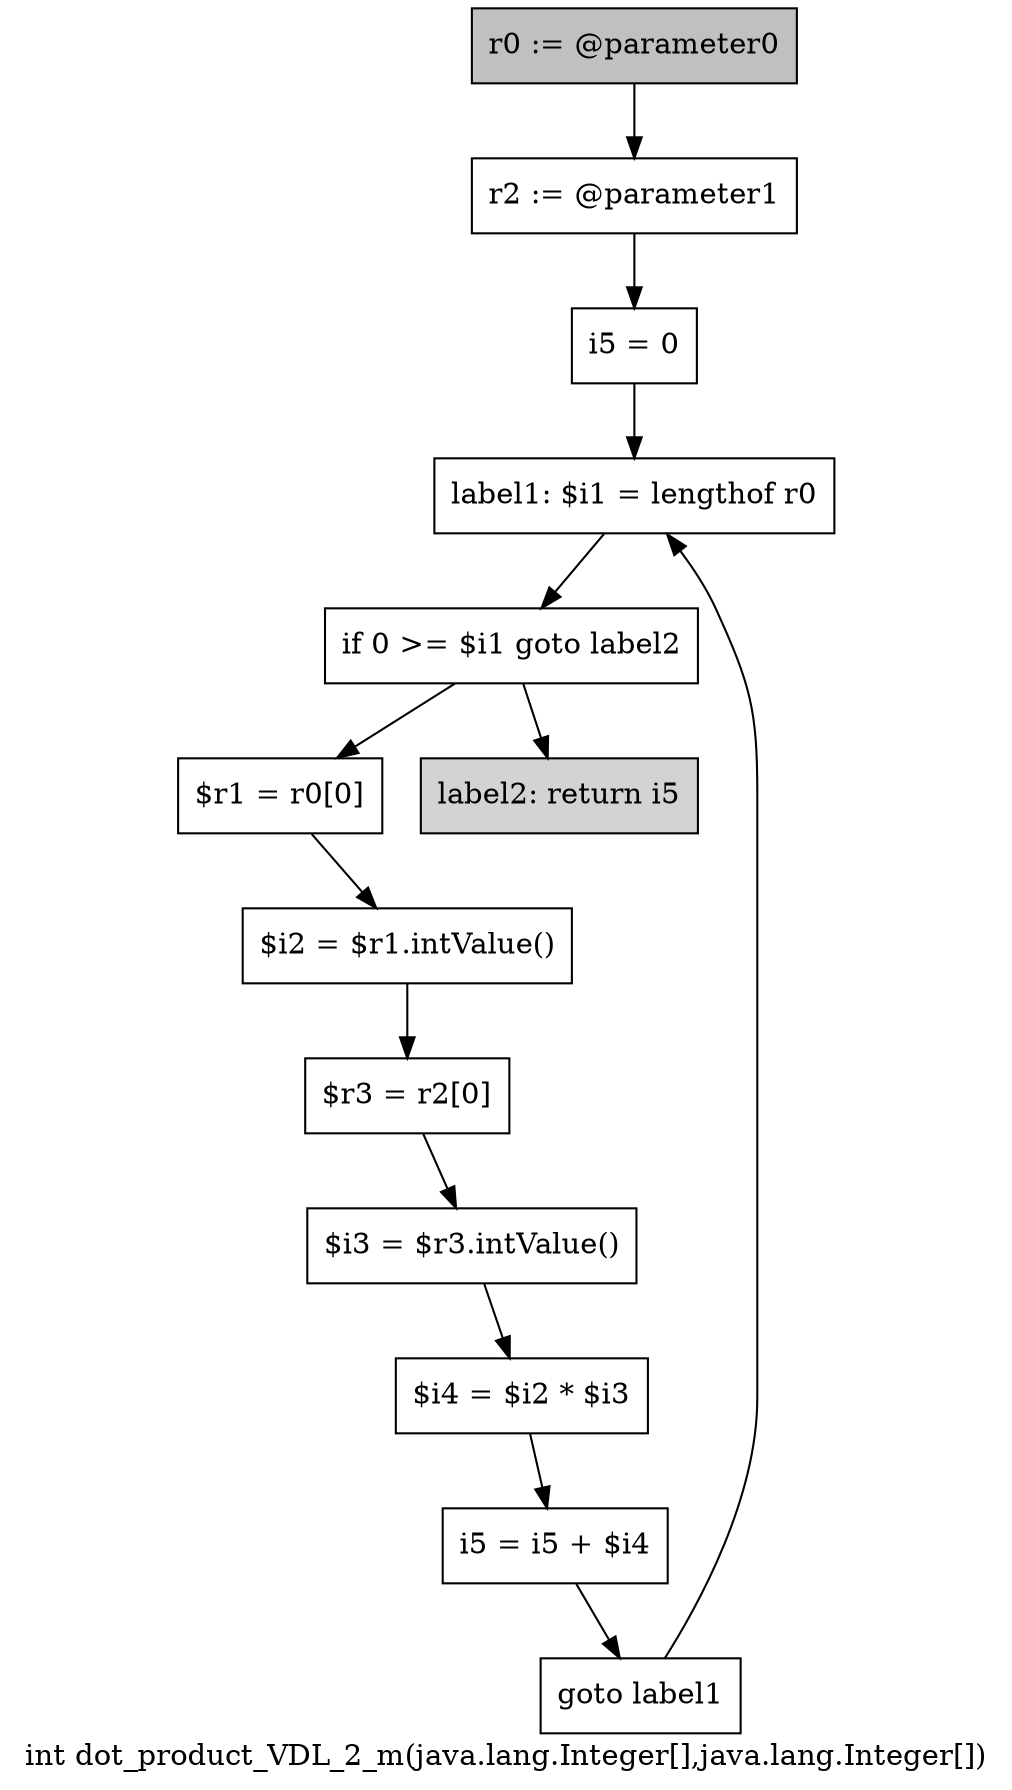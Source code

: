 digraph "int dot_product_VDL_2_m(java.lang.Integer[],java.lang.Integer[])" {
    label="int dot_product_VDL_2_m(java.lang.Integer[],java.lang.Integer[])";
    node [shape=box];
    "0" [style=filled,fillcolor=gray,label="r0 := @parameter0",];
    "1" [label="r2 := @parameter1",];
    "0"->"1";
    "2" [label="i5 = 0",];
    "1"->"2";
    "3" [label="label1: $i1 = lengthof r0",];
    "2"->"3";
    "4" [label="if 0 >= $i1 goto label2",];
    "3"->"4";
    "5" [label="$r1 = r0[0]",];
    "4"->"5";
    "12" [style=filled,fillcolor=lightgray,label="label2: return i5",];
    "4"->"12";
    "6" [label="$i2 = $r1.intValue()",];
    "5"->"6";
    "7" [label="$r3 = r2[0]",];
    "6"->"7";
    "8" [label="$i3 = $r3.intValue()",];
    "7"->"8";
    "9" [label="$i4 = $i2 * $i3",];
    "8"->"9";
    "10" [label="i5 = i5 + $i4",];
    "9"->"10";
    "11" [label="goto label1",];
    "10"->"11";
    "11"->"3";
}

